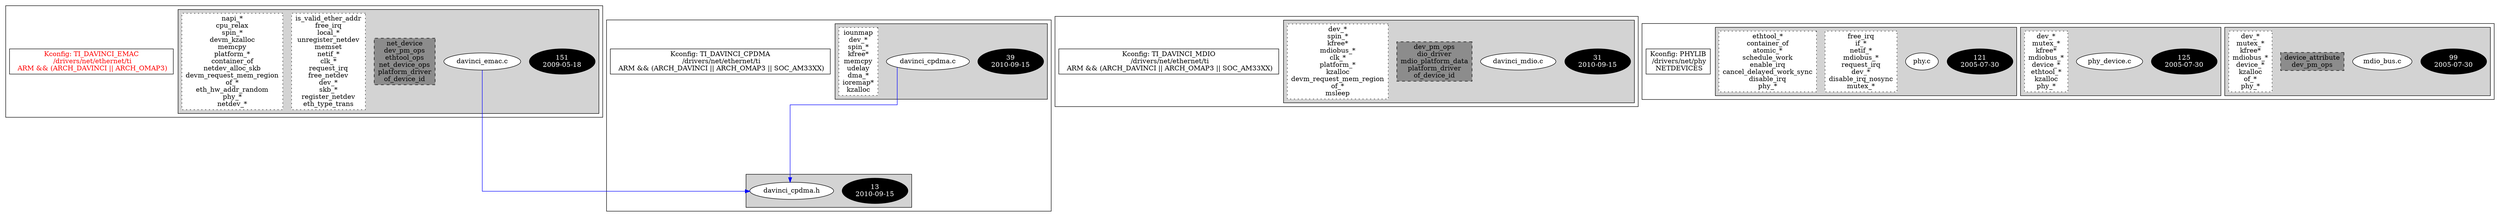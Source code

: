 digraph Driver {
	ranksep=2;
	splines=ortho;
	//Symbol: TI_DAVINCI_EMAC
	subgraph "cluster_TI_DAVINCI_EMAC"{
		subgraph "cluster_davinci_emac.c" {
			style=filled
			"commit_davinci_emac.c" [style=filled, fillcolor=black, fontcolor=white, label="151\n2009-05-18"];
			"davinci_emac.c" [style=filled, fillcolor=white, fontcolor=black, label="davinci_emac.c\n"];
			"structs-davinci_emac.c" [style="filled,dashed" shape=box, fillcolor=grey55, fontcolor=black, label="net_device\ndev_pm_ops\nethtool_ops\nnet_device_ops\nplatform_driver\nof_device_id\n"];
			"funccall2-davinci_emac.c" [style="filled,dotted" shape=box, fillcolor=white, fontcolor=black, label="is_valid_ether_addr\nfree_irq\nlocal_*\nunregister_netdev\nmemset\nnetif_*\nclk_*\nrequest_irq\nfree_netdev\ndev_*\nskb_*\nregister_netdev\neth_type_trans\n"];
			"funccall1-davinci_emac.c" [style="filled,dotted" shape=box, fillcolor=white, fontcolor=black, label="napi_*\ncpu_relax\nspin_*\ndevm_kzalloc\nmemcpy\nplatform_*\ncontainer_of\nnetdev_alloc_skb\ndevm_request_mem_region\nof_*\neth_hw_addr_random\nphy_*\nnetdev_*\n"];
		}
		"K:TI_DAVINCI_EMAC" [label="Kconfig: TI_DAVINCI_EMAC\n /drivers/net/ethernet/ti\n  ARM && (ARCH_DAVINCI || ARCH_OMAP3) ", shape=box, fontcolor=red];
	}
	//Symbol: TI_DAVINCI_MDIO
	subgraph "cluster_TI_DAVINCI_MDIO"{
		subgraph "cluster_davinci_mdio.c" {
			style=filled
			"commit_davinci_mdio.c" [style=filled, fillcolor=black, fontcolor=white, label="31\n2010-09-15"];
			"davinci_mdio.c" [style=filled, fillcolor=white, fontcolor=black, label="davinci_mdio.c\n"];
			"structs-davinci_mdio.c" [style="filled,dashed" shape=box, fillcolor=grey55, fontcolor=black, label="dev_pm_ops\ndio_driver\nmdio_platform_data\nplatform_driver\nof_device_id\n"];
			"funccall0-davinci_mdio.c" [style="filled,dotted" shape=box, fillcolor=white, fontcolor=black, label="dev_*\nspin_*\nkfree*\nmdiobus_*\nclk_*\nplatform_*\nkzalloc\ndevm_request_mem_region\nof_*\nmsleep\n"];
		}
		"K:TI_DAVINCI_MDIO" [label="Kconfig: TI_DAVINCI_MDIO\n /drivers/net/ethernet/ti\n  ARM && (ARCH_DAVINCI || ARCH_OMAP3 || SOC_AM33XX) ", shape=box];
	}
	//Symbol: TI_DAVINCI_CPDMA
	subgraph "cluster_TI_DAVINCI_CPDMA"{
		subgraph "cluster_davinci_cpdma.h" {
			style=filled
			"commit_davinci_cpdma.h" [style=filled, fillcolor=black, fontcolor=white, label="13\n2010-09-15"];
			"davinci_cpdma.h" [style=filled, fillcolor=white, fontcolor=black, label="davinci_cpdma.h\n"];
		}
		subgraph "cluster_davinci_cpdma.c" {
			style=filled
			"commit_davinci_cpdma.c" [style=filled, fillcolor=black, fontcolor=white, label="39\n2010-09-15"];
			"davinci_cpdma.c" [style=filled, fillcolor=white, fontcolor=black, label="davinci_cpdma.c\n"];
			"funccall0-davinci_cpdma.c" [style="filled,dotted" shape=box, fillcolor=white, fontcolor=black, label="iounmap\ndev_*\nspin_*\nkfree*\nmemcpy\nudelay\ndma_*\nioremap*\nkzalloc\n"];
		}
		"K:TI_DAVINCI_CPDMA" [label="Kconfig: TI_DAVINCI_CPDMA\n /drivers/net/ethernet/ti\n  ARM && (ARCH_DAVINCI || ARCH_OMAP3 || SOC_AM33XX) ", shape=box];
	}
	//Symbol: PHYLIB
	subgraph "cluster_PHYLIB"{
		subgraph "cluster_mdio_bus.c" {
			style=filled
			"commit_mdio_bus.c" [style=filled, fillcolor=black, fontcolor=white, label="99\n2005-07-30"];
			"mdio_bus.c" [style=filled, fillcolor=white, fontcolor=black, label="mdio_bus.c\n"];
			"structs-mdio_bus.c" [style="filled,dashed" shape=box, fillcolor=grey55, fontcolor=black, label="device_attribute\ndev_pm_ops\n"];
			"funccall0-mdio_bus.c" [style="filled,dotted" shape=box, fillcolor=white, fontcolor=black, label="dev_*\nmutex_*\nkfree*\nmdiobus_*\ndevice_*\nkzalloc\nof_*\nphy_*\n"];
		}
		subgraph "cluster_phy_device.c" {
			style=filled
			"commit_phy_device.c" [style=filled, fillcolor=black, fontcolor=white, label="125\n2005-07-30"];
			"phy_device.c" [style=filled, fillcolor=white, fontcolor=black, label="phy_device.c\n"];
			"funccall0-phy_device.c" [style="filled,dotted" shape=box, fillcolor=white, fontcolor=black, label="dev_*\nmutex_*\nkfree*\nmdiobus_*\ndevice_*\nethtool_*\nkzalloc\nphy_*\n"];
		}
		subgraph "cluster_phy.c" {
			style=filled
			"commit_phy.c" [style=filled, fillcolor=black, fontcolor=white, label="121\n2005-07-30"];
			"phy.c" [style=filled, fillcolor=white, fontcolor=black, label="phy.c\n"];
			"funccall2-phy.c" [style="filled,dotted" shape=box, fillcolor=white, fontcolor=black, label="free_irq\nif_*\nnetif_*\nmdiobus_*\nrequest_irq\ndev_*\ndisable_irq_nosync\nmutex_*\n"];
			"funccall1-phy.c" [style="filled,dotted" shape=box, fillcolor=white, fontcolor=black, label="ethtool_*\ncontainer_of\natomic_*\nschedule_work\nenable_irq\ncancel_delayed_work_sync\ndisable_irq\nphy_*\n"];
		}
		"K:PHYLIB" [label="Kconfig: PHYLIB\n /drivers/net/phy\n  NETDEVICES ", shape=box];
	}
"davinci_emac.c" -> "davinci_cpdma.h"[color=blue];
"davinci_cpdma.c" -> "davinci_cpdma.h"[color=blue];
}
